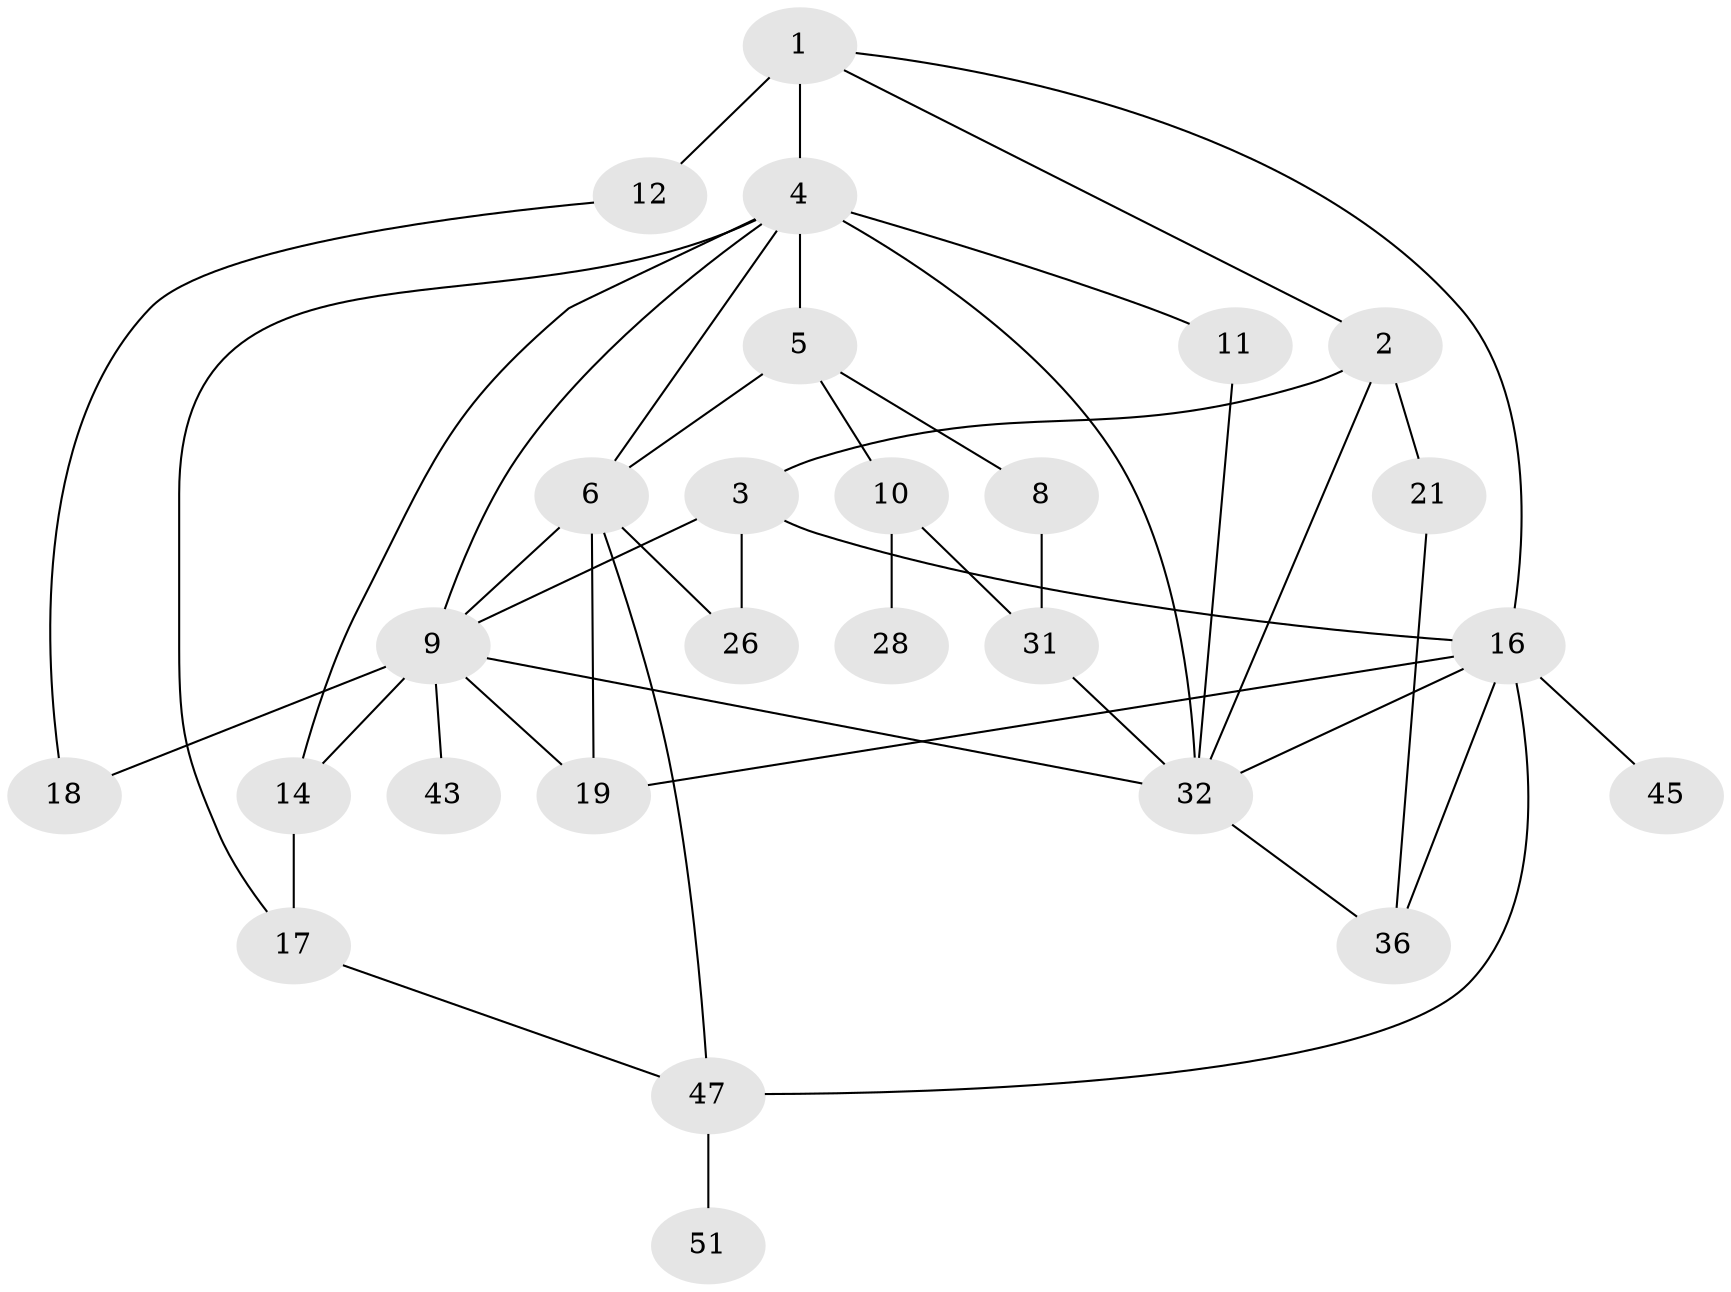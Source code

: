 // original degree distribution, {6: 0.05660377358490566, 4: 0.22641509433962265, 5: 0.03773584905660377, 2: 0.2641509433962264, 3: 0.2641509433962264, 1: 0.1509433962264151}
// Generated by graph-tools (version 1.1) at 2025/13/03/09/25 04:13:39]
// undirected, 26 vertices, 45 edges
graph export_dot {
graph [start="1"]
  node [color=gray90,style=filled];
  1 [super="+37"];
  2;
  3;
  4 [super="+52+7+13"];
  5 [super="+24"];
  6 [super="+15+25"];
  8;
  9 [super="+20+34"];
  10 [super="+41"];
  11;
  12 [super="+44"];
  14;
  16 [super="+39+38"];
  17 [super="+27"];
  18;
  19 [super="+40"];
  21 [super="+22"];
  26;
  28;
  31;
  32 [super="+49+33+35"];
  36;
  43;
  45;
  47;
  51;
  1 -- 2;
  1 -- 4 [weight=3];
  1 -- 12 [weight=2];
  1 -- 16;
  2 -- 3;
  2 -- 21;
  2 -- 32;
  3 -- 16;
  3 -- 26;
  3 -- 9;
  4 -- 5 [weight=2];
  4 -- 32;
  4 -- 6;
  4 -- 11;
  4 -- 17;
  4 -- 14;
  4 -- 9;
  5 -- 6;
  5 -- 8;
  5 -- 10;
  6 -- 9;
  6 -- 19;
  6 -- 26;
  6 -- 47;
  8 -- 31;
  9 -- 14;
  9 -- 18;
  9 -- 19;
  9 -- 32 [weight=2];
  9 -- 43;
  10 -- 28;
  10 -- 31;
  11 -- 32;
  12 -- 18;
  14 -- 17;
  16 -- 32;
  16 -- 47;
  16 -- 19;
  16 -- 36;
  16 -- 45;
  17 -- 47;
  21 -- 36;
  31 -- 32;
  32 -- 36;
  47 -- 51;
}
